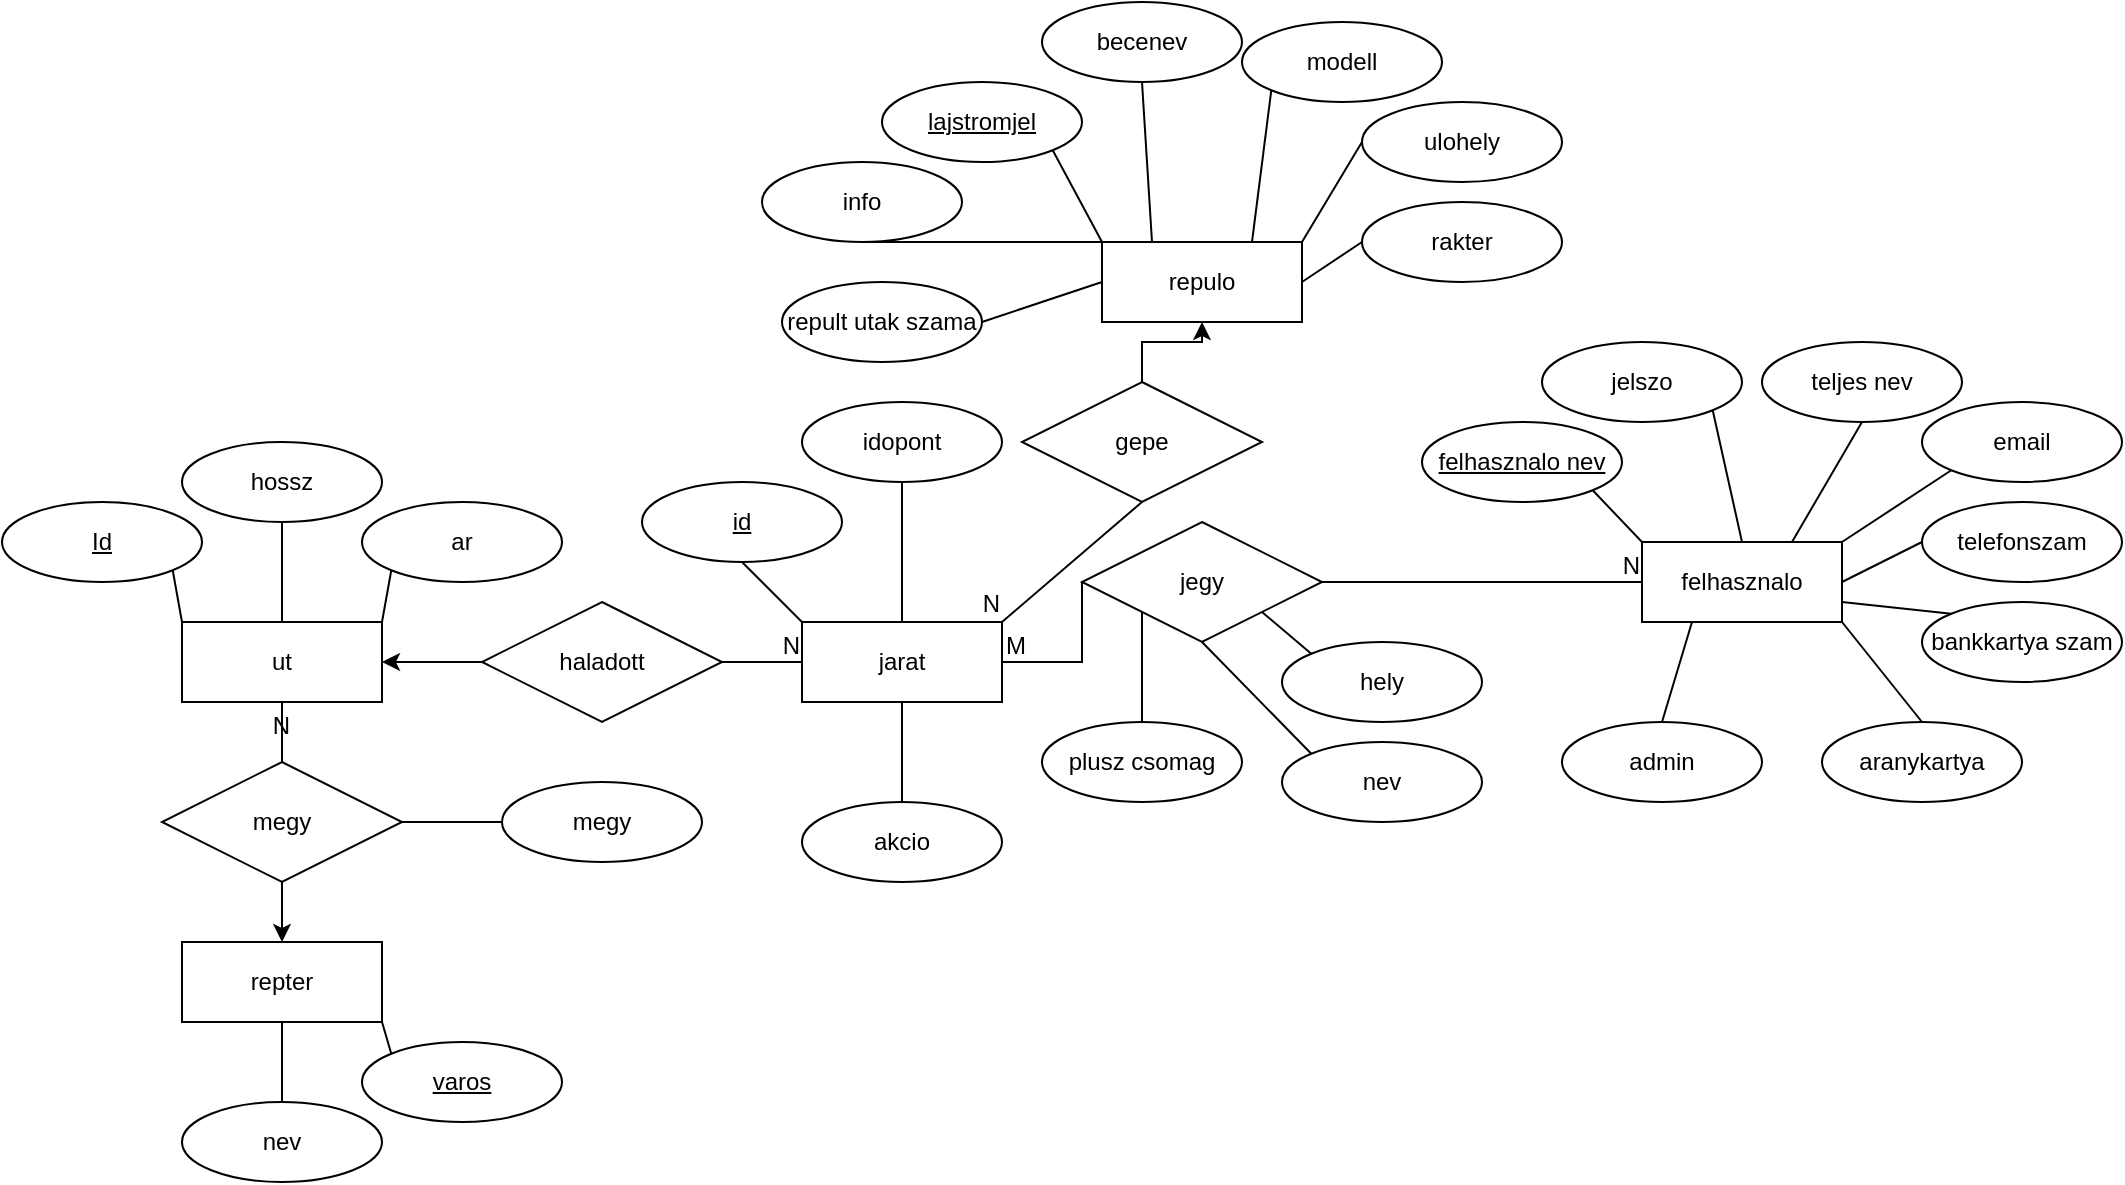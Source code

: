 <mxfile version="22.1.1" type="device" pages="2">
  <diagram name="1 oldal" id="vK_z3yx_Y0sfjF7aaBx6">
    <mxGraphModel dx="1393" dy="789" grid="1" gridSize="10" guides="1" tooltips="1" connect="1" arrows="1" fold="1" page="1" pageScale="1" pageWidth="2339" pageHeight="3300" math="0" shadow="0">
      <root>
        <mxCell id="0" />
        <mxCell id="1" parent="0" />
        <mxCell id="Cy_7onBGqacru4oTQHjf-54" value="" style="endArrow=none;html=1;rounded=0;exitX=0.5;exitY=1;exitDx=0;exitDy=0;entryX=0.5;entryY=0;entryDx=0;entryDy=0;" parent="1" source="Cy_7onBGqacru4oTQHjf-81" target="Cy_7onBGqacru4oTQHjf-88" edge="1">
          <mxGeometry width="50" height="50" relative="1" as="geometry">
            <mxPoint x="320.0" y="470" as="sourcePoint" />
            <mxPoint x="270" y="660" as="targetPoint" />
          </mxGeometry>
        </mxCell>
        <mxCell id="Cy_7onBGqacru4oTQHjf-57" value="" style="endArrow=none;html=1;rounded=0;entryX=1;entryY=1;entryDx=0;entryDy=0;exitX=0;exitY=0;exitDx=0;exitDy=0;" parent="1" source="Cy_7onBGqacru4oTQHjf-88" target="Cy_7onBGqacru4oTQHjf-82" edge="1">
          <mxGeometry width="50" height="50" relative="1" as="geometry">
            <mxPoint x="630" y="410" as="sourcePoint" />
            <mxPoint x="600" y="370" as="targetPoint" />
          </mxGeometry>
        </mxCell>
        <mxCell id="Cy_7onBGqacru4oTQHjf-58" value="" style="endArrow=none;html=1;rounded=0;entryX=0.5;entryY=1;entryDx=0;entryDy=0;exitX=0.25;exitY=0;exitDx=0;exitDy=0;" parent="1" source="Cy_7onBGqacru4oTQHjf-88" target="Cy_7onBGqacru4oTQHjf-86" edge="1">
          <mxGeometry width="50" height="50" relative="1" as="geometry">
            <mxPoint x="660" y="410" as="sourcePoint" />
            <mxPoint x="660" y="370" as="targetPoint" />
          </mxGeometry>
        </mxCell>
        <mxCell id="Cy_7onBGqacru4oTQHjf-59" value="" style="endArrow=none;html=1;rounded=0;entryX=0;entryY=1;entryDx=0;entryDy=0;exitX=0.75;exitY=0;exitDx=0;exitDy=0;" parent="1" source="Cy_7onBGqacru4oTQHjf-88" target="Cy_7onBGqacru4oTQHjf-85" edge="1">
          <mxGeometry width="50" height="50" relative="1" as="geometry">
            <mxPoint x="720" y="410" as="sourcePoint" />
            <mxPoint x="747.574" y="368.284" as="targetPoint" />
          </mxGeometry>
        </mxCell>
        <mxCell id="Cy_7onBGqacru4oTQHjf-60" value="" style="endArrow=none;html=1;rounded=0;exitX=0;exitY=0.5;exitDx=0;exitDy=0;entryX=1;entryY=0;entryDx=0;entryDy=0;" parent="1" source="Cy_7onBGqacru4oTQHjf-84" target="Cy_7onBGqacru4oTQHjf-88" edge="1">
          <mxGeometry width="50" height="50" relative="1" as="geometry">
            <mxPoint x="780.0" y="430" as="sourcePoint" />
            <mxPoint x="750" y="440" as="targetPoint" />
          </mxGeometry>
        </mxCell>
        <mxCell id="Cy_7onBGqacru4oTQHjf-61" value="" style="endArrow=none;html=1;rounded=0;entryX=0;entryY=0.5;entryDx=0;entryDy=0;exitX=1;exitY=0.5;exitDx=0;exitDy=0;" parent="1" source="Cy_7onBGqacru4oTQHjf-88" target="Cy_7onBGqacru4oTQHjf-83" edge="1">
          <mxGeometry width="50" height="50" relative="1" as="geometry">
            <mxPoint x="750" y="470" as="sourcePoint" />
            <mxPoint x="787.574" y="495.716" as="targetPoint" />
          </mxGeometry>
        </mxCell>
        <mxCell id="Cy_7onBGqacru4oTQHjf-68" value="" style="endArrow=none;html=1;rounded=0;exitX=0.5;exitY=0;exitDx=0;exitDy=0;entryX=0.5;entryY=1;entryDx=0;entryDy=0;" parent="1" source="Cy_7onBGqacru4oTQHjf-87" target="Cy_7onBGqacru4oTQHjf-147" edge="1">
          <mxGeometry width="50" height="50" relative="1" as="geometry">
            <mxPoint x="435.0" y="820" as="sourcePoint" />
            <mxPoint x="630" y="810" as="targetPoint" />
          </mxGeometry>
        </mxCell>
        <mxCell id="Cy_7onBGqacru4oTQHjf-77" value="Id" style="ellipse;whiteSpace=wrap;html=1;align=center;fontStyle=4;" parent="1" vertex="1">
          <mxGeometry x="80" y="580" width="100" height="40" as="geometry" />
        </mxCell>
        <mxCell id="Cy_7onBGqacru4oTQHjf-78" value="ut" style="whiteSpace=wrap;html=1;align=center;" parent="1" vertex="1">
          <mxGeometry x="170" y="640" width="100" height="40" as="geometry" />
        </mxCell>
        <mxCell id="Cy_7onBGqacru4oTQHjf-79" value="" style="endArrow=none;html=1;rounded=0;exitX=1;exitY=1;exitDx=0;exitDy=0;entryX=0;entryY=0;entryDx=0;entryDy=0;" parent="1" source="Cy_7onBGqacru4oTQHjf-77" target="Cy_7onBGqacru4oTQHjf-78" edge="1">
          <mxGeometry relative="1" as="geometry">
            <mxPoint x="110" y="610" as="sourcePoint" />
            <mxPoint x="270" y="610" as="targetPoint" />
          </mxGeometry>
        </mxCell>
        <mxCell id="Cy_7onBGqacru4oTQHjf-81" value="info" style="ellipse;whiteSpace=wrap;html=1;align=center;" parent="1" vertex="1">
          <mxGeometry x="460" y="410" width="100" height="40" as="geometry" />
        </mxCell>
        <mxCell id="Cy_7onBGqacru4oTQHjf-82" value="lajstromjel" style="ellipse;whiteSpace=wrap;html=1;align=center;fontStyle=4;" parent="1" vertex="1">
          <mxGeometry x="520" y="370" width="100" height="40" as="geometry" />
        </mxCell>
        <mxCell id="Cy_7onBGqacru4oTQHjf-83" value="rakter" style="ellipse;whiteSpace=wrap;html=1;align=center;" parent="1" vertex="1">
          <mxGeometry x="760" y="430" width="100" height="40" as="geometry" />
        </mxCell>
        <mxCell id="Cy_7onBGqacru4oTQHjf-84" value="ulohely" style="ellipse;whiteSpace=wrap;html=1;align=center;" parent="1" vertex="1">
          <mxGeometry x="760" y="380" width="100" height="40" as="geometry" />
        </mxCell>
        <mxCell id="Cy_7onBGqacru4oTQHjf-85" value="modell" style="ellipse;whiteSpace=wrap;html=1;align=center;" parent="1" vertex="1">
          <mxGeometry x="700" y="340" width="100" height="40" as="geometry" />
        </mxCell>
        <mxCell id="Cy_7onBGqacru4oTQHjf-86" value="becenev" style="ellipse;whiteSpace=wrap;html=1;align=center;" parent="1" vertex="1">
          <mxGeometry x="600" y="330" width="100" height="40" as="geometry" />
        </mxCell>
        <mxCell id="Cy_7onBGqacru4oTQHjf-87" value="akcio" style="ellipse;whiteSpace=wrap;html=1;align=center;" parent="1" vertex="1">
          <mxGeometry x="480" y="730" width="100" height="40" as="geometry" />
        </mxCell>
        <mxCell id="Cy_7onBGqacru4oTQHjf-88" value="repulo" style="whiteSpace=wrap;html=1;align=center;" parent="1" vertex="1">
          <mxGeometry x="630" y="450" width="100" height="40" as="geometry" />
        </mxCell>
        <mxCell id="Cy_7onBGqacru4oTQHjf-89" value="repter" style="whiteSpace=wrap;html=1;align=center;" parent="1" vertex="1">
          <mxGeometry x="170" y="800" width="100" height="40" as="geometry" />
        </mxCell>
        <mxCell id="Cy_7onBGqacru4oTQHjf-91" value="nev" style="ellipse;whiteSpace=wrap;html=1;align=center;" parent="1" vertex="1">
          <mxGeometry x="170" y="880" width="100" height="40" as="geometry" />
        </mxCell>
        <mxCell id="Cy_7onBGqacru4oTQHjf-93" value="" style="endArrow=none;html=1;rounded=0;entryX=1;entryY=1;entryDx=0;entryDy=0;exitX=0;exitY=0;exitDx=0;exitDy=0;" parent="1" source="Cy_7onBGqacru4oTQHjf-104" target="Cy_7onBGqacru4oTQHjf-89" edge="1">
          <mxGeometry relative="1" as="geometry">
            <mxPoint x="340" y="880" as="sourcePoint" />
            <mxPoint x="100" y="780" as="targetPoint" />
          </mxGeometry>
        </mxCell>
        <mxCell id="Cy_7onBGqacru4oTQHjf-94" value="" style="endArrow=none;html=1;rounded=0;exitX=0.5;exitY=1;exitDx=0;exitDy=0;entryX=0.5;entryY=0;entryDx=0;entryDy=0;" parent="1" source="Cy_7onBGqacru4oTQHjf-89" target="Cy_7onBGqacru4oTQHjf-91" edge="1">
          <mxGeometry relative="1" as="geometry">
            <mxPoint x="-60" y="780" as="sourcePoint" />
            <mxPoint x="100" y="780" as="targetPoint" />
          </mxGeometry>
        </mxCell>
        <mxCell id="Cy_7onBGqacru4oTQHjf-95" value="felhasznalo" style="whiteSpace=wrap;html=1;align=center;" parent="1" vertex="1">
          <mxGeometry x="900" y="600" width="100" height="40" as="geometry" />
        </mxCell>
        <mxCell id="Cy_7onBGqacru4oTQHjf-96" value="felhasznalo nev" style="ellipse;whiteSpace=wrap;html=1;align=center;fontStyle=4;" parent="1" vertex="1">
          <mxGeometry x="790" y="540" width="100" height="40" as="geometry" />
        </mxCell>
        <mxCell id="Cy_7onBGqacru4oTQHjf-97" value="jelszo" style="ellipse;whiteSpace=wrap;html=1;align=center;" parent="1" vertex="1">
          <mxGeometry x="850" y="500" width="100" height="40" as="geometry" />
        </mxCell>
        <mxCell id="Cy_7onBGqacru4oTQHjf-98" value="teljes nev" style="ellipse;whiteSpace=wrap;html=1;align=center;" parent="1" vertex="1">
          <mxGeometry x="960" y="500" width="100" height="40" as="geometry" />
        </mxCell>
        <mxCell id="Cy_7onBGqacru4oTQHjf-99" value="email" style="ellipse;whiteSpace=wrap;html=1;align=center;" parent="1" vertex="1">
          <mxGeometry x="1040" y="530" width="100" height="40" as="geometry" />
        </mxCell>
        <mxCell id="Cy_7onBGqacru4oTQHjf-100" value="telefonszam" style="ellipse;whiteSpace=wrap;html=1;align=center;" parent="1" vertex="1">
          <mxGeometry x="1040" y="580" width="100" height="40" as="geometry" />
        </mxCell>
        <mxCell id="Cy_7onBGqacru4oTQHjf-101" value="bankkartya szam" style="ellipse;whiteSpace=wrap;html=1;align=center;" parent="1" vertex="1">
          <mxGeometry x="1040" y="630" width="100" height="40" as="geometry" />
        </mxCell>
        <mxCell id="Cy_7onBGqacru4oTQHjf-104" value="varos" style="ellipse;whiteSpace=wrap;html=1;align=center;fontStyle=4;" parent="1" vertex="1">
          <mxGeometry x="260" y="850" width="100" height="40" as="geometry" />
        </mxCell>
        <mxCell id="Cy_7onBGqacru4oTQHjf-107" value="" style="endArrow=none;html=1;rounded=0;entryX=0;entryY=0;entryDx=0;entryDy=0;exitX=1;exitY=0.75;exitDx=0;exitDy=0;" parent="1" source="Cy_7onBGqacru4oTQHjf-95" target="Cy_7onBGqacru4oTQHjf-101" edge="1">
          <mxGeometry relative="1" as="geometry">
            <mxPoint x="600" y="720" as="sourcePoint" />
            <mxPoint x="1070" y="680" as="targetPoint" />
          </mxGeometry>
        </mxCell>
        <mxCell id="Cy_7onBGqacru4oTQHjf-110" value="" style="endArrow=none;html=1;rounded=0;exitX=0.5;exitY=0;exitDx=0;exitDy=0;entryX=1;entryY=1;entryDx=0;entryDy=0;" parent="1" source="Me0E7q63XBN8IqLfa_M3-3" target="Cy_7onBGqacru4oTQHjf-95" edge="1">
          <mxGeometry relative="1" as="geometry">
            <mxPoint x="1000" y="710" as="sourcePoint" />
            <mxPoint x="1000" y="810" as="targetPoint" />
          </mxGeometry>
        </mxCell>
        <mxCell id="Cy_7onBGqacru4oTQHjf-111" value="" style="endArrow=none;html=1;rounded=0;entryX=0.5;entryY=1;entryDx=0;entryDy=0;exitX=0.75;exitY=0;exitDx=0;exitDy=0;" parent="1" source="Cy_7onBGqacru4oTQHjf-95" target="Cy_7onBGqacru4oTQHjf-98" edge="1">
          <mxGeometry relative="1" as="geometry">
            <mxPoint x="600" y="720" as="sourcePoint" />
            <mxPoint x="760" y="720" as="targetPoint" />
          </mxGeometry>
        </mxCell>
        <mxCell id="Cy_7onBGqacru4oTQHjf-112" value="" style="endArrow=none;html=1;rounded=0;entryX=0;entryY=1;entryDx=0;entryDy=0;exitX=1;exitY=0;exitDx=0;exitDy=0;" parent="1" source="Cy_7onBGqacru4oTQHjf-95" target="Cy_7onBGqacru4oTQHjf-99" edge="1">
          <mxGeometry relative="1" as="geometry">
            <mxPoint x="600" y="720" as="sourcePoint" />
            <mxPoint x="760" y="720" as="targetPoint" />
          </mxGeometry>
        </mxCell>
        <mxCell id="Cy_7onBGqacru4oTQHjf-113" value="" style="endArrow=none;html=1;rounded=0;entryX=0;entryY=0.5;entryDx=0;entryDy=0;exitX=1;exitY=0.5;exitDx=0;exitDy=0;" parent="1" source="Cy_7onBGqacru4oTQHjf-95" target="Cy_7onBGqacru4oTQHjf-100" edge="1">
          <mxGeometry relative="1" as="geometry">
            <mxPoint x="600" y="720" as="sourcePoint" />
            <mxPoint x="760" y="720" as="targetPoint" />
          </mxGeometry>
        </mxCell>
        <mxCell id="Cy_7onBGqacru4oTQHjf-114" value="" style="endArrow=none;html=1;rounded=0;entryX=1;entryY=1;entryDx=0;entryDy=0;exitX=0;exitY=0;exitDx=0;exitDy=0;" parent="1" source="Cy_7onBGqacru4oTQHjf-95" target="Cy_7onBGqacru4oTQHjf-96" edge="1">
          <mxGeometry relative="1" as="geometry">
            <mxPoint x="600" y="720" as="sourcePoint" />
            <mxPoint x="760" y="720" as="targetPoint" />
          </mxGeometry>
        </mxCell>
        <mxCell id="Cy_7onBGqacru4oTQHjf-115" value="" style="endArrow=none;html=1;rounded=0;entryX=1;entryY=1;entryDx=0;entryDy=0;exitX=0.5;exitY=0;exitDx=0;exitDy=0;" parent="1" source="Cy_7onBGqacru4oTQHjf-95" target="Cy_7onBGqacru4oTQHjf-97" edge="1">
          <mxGeometry relative="1" as="geometry">
            <mxPoint x="600" y="720" as="sourcePoint" />
            <mxPoint x="760" y="720" as="targetPoint" />
          </mxGeometry>
        </mxCell>
        <mxCell id="Cy_7onBGqacru4oTQHjf-121" value="jegy" style="shape=rhombus;perimeter=rhombusPerimeter;whiteSpace=wrap;html=1;align=center;" parent="1" vertex="1">
          <mxGeometry x="620" y="590" width="120" height="60" as="geometry" />
        </mxCell>
        <mxCell id="Cy_7onBGqacru4oTQHjf-125" value="plusz csomag" style="ellipse;whiteSpace=wrap;html=1;align=center;" parent="1" vertex="1">
          <mxGeometry x="600" y="690" width="100" height="40" as="geometry" />
        </mxCell>
        <mxCell id="Cy_7onBGqacru4oTQHjf-126" value="" style="endArrow=none;html=1;rounded=0;exitX=0;exitY=1;exitDx=0;exitDy=0;entryX=0.5;entryY=0;entryDx=0;entryDy=0;" parent="1" source="Cy_7onBGqacru4oTQHjf-121" target="Cy_7onBGqacru4oTQHjf-125" edge="1">
          <mxGeometry relative="1" as="geometry">
            <mxPoint x="580" y="740" as="sourcePoint" />
            <mxPoint x="740" y="740" as="targetPoint" />
          </mxGeometry>
        </mxCell>
        <mxCell id="Cy_7onBGqacru4oTQHjf-131" value="idopont" style="ellipse;whiteSpace=wrap;html=1;align=center;" parent="1" vertex="1">
          <mxGeometry x="480" y="530" width="100" height="40" as="geometry" />
        </mxCell>
        <mxCell id="Cy_7onBGqacru4oTQHjf-133" value="" style="endArrow=none;html=1;rounded=0;exitX=0.5;exitY=1;exitDx=0;exitDy=0;entryX=0.5;entryY=0;entryDx=0;entryDy=0;" parent="1" source="Cy_7onBGqacru4oTQHjf-131" target="Cy_7onBGqacru4oTQHjf-147" edge="1">
          <mxGeometry relative="1" as="geometry">
            <mxPoint x="210" y="770" as="sourcePoint" />
            <mxPoint x="710" y="800" as="targetPoint" />
          </mxGeometry>
        </mxCell>
        <mxCell id="Cy_7onBGqacru4oTQHjf-136" value="ar" style="ellipse;whiteSpace=wrap;html=1;align=center;" parent="1" vertex="1">
          <mxGeometry x="260" y="580" width="100" height="40" as="geometry" />
        </mxCell>
        <mxCell id="Cy_7onBGqacru4oTQHjf-138" value="hossz" style="ellipse;whiteSpace=wrap;html=1;align=center;" parent="1" vertex="1">
          <mxGeometry x="170" y="550" width="100" height="40" as="geometry" />
        </mxCell>
        <mxCell id="Cy_7onBGqacru4oTQHjf-139" value="" style="endArrow=none;html=1;rounded=0;entryX=0.5;entryY=0;entryDx=0;entryDy=0;exitX=0.5;exitY=1;exitDx=0;exitDy=0;" parent="1" source="Cy_7onBGqacru4oTQHjf-138" target="Cy_7onBGqacru4oTQHjf-78" edge="1">
          <mxGeometry relative="1" as="geometry">
            <mxPoint x="60" y="770" as="sourcePoint" />
            <mxPoint x="220" y="770" as="targetPoint" />
          </mxGeometry>
        </mxCell>
        <mxCell id="Cy_7onBGqacru4oTQHjf-142" value="" style="endArrow=none;html=1;rounded=0;entryX=0;entryY=1;entryDx=0;entryDy=0;" parent="1" target="Cy_7onBGqacru4oTQHjf-136" edge="1">
          <mxGeometry relative="1" as="geometry">
            <mxPoint x="270" y="640" as="sourcePoint" />
            <mxPoint x="220" y="770" as="targetPoint" />
          </mxGeometry>
        </mxCell>
        <mxCell id="Cy_7onBGqacru4oTQHjf-145" value="hely" style="ellipse;whiteSpace=wrap;html=1;align=center;" parent="1" vertex="1">
          <mxGeometry x="720" y="650" width="100" height="40" as="geometry" />
        </mxCell>
        <mxCell id="Cy_7onBGqacru4oTQHjf-146" value="" style="endArrow=none;html=1;rounded=0;entryX=1;entryY=1;entryDx=0;entryDy=0;exitX=0;exitY=0;exitDx=0;exitDy=0;" parent="1" source="Cy_7onBGqacru4oTQHjf-145" target="Cy_7onBGqacru4oTQHjf-121" edge="1">
          <mxGeometry relative="1" as="geometry">
            <mxPoint x="260" y="740" as="sourcePoint" />
            <mxPoint x="420" y="740" as="targetPoint" />
          </mxGeometry>
        </mxCell>
        <mxCell id="Cy_7onBGqacru4oTQHjf-147" value="jarat" style="whiteSpace=wrap;html=1;align=center;" parent="1" vertex="1">
          <mxGeometry x="480" y="640" width="100" height="40" as="geometry" />
        </mxCell>
        <mxCell id="Cy_7onBGqacru4oTQHjf-189" style="edgeStyle=orthogonalEdgeStyle;rounded=0;orthogonalLoop=1;jettySize=auto;html=1;exitX=0.5;exitY=1;exitDx=0;exitDy=0;entryX=0.5;entryY=0;entryDx=0;entryDy=0;" parent="1" source="Cy_7onBGqacru4oTQHjf-148" target="Cy_7onBGqacru4oTQHjf-89" edge="1">
          <mxGeometry relative="1" as="geometry" />
        </mxCell>
        <mxCell id="Cy_7onBGqacru4oTQHjf-148" value="megy" style="shape=rhombus;perimeter=rhombusPerimeter;whiteSpace=wrap;html=1;align=center;" parent="1" vertex="1">
          <mxGeometry x="160" y="710" width="120" height="60" as="geometry" />
        </mxCell>
        <mxCell id="Cy_7onBGqacru4oTQHjf-180" style="edgeStyle=orthogonalEdgeStyle;rounded=0;orthogonalLoop=1;jettySize=auto;html=1;exitX=0;exitY=0.5;exitDx=0;exitDy=0;entryX=1;entryY=0.5;entryDx=0;entryDy=0;" parent="1" source="Cy_7onBGqacru4oTQHjf-155" target="Cy_7onBGqacru4oTQHjf-78" edge="1">
          <mxGeometry relative="1" as="geometry" />
        </mxCell>
        <mxCell id="Cy_7onBGqacru4oTQHjf-155" value="haladott" style="shape=rhombus;perimeter=rhombusPerimeter;whiteSpace=wrap;html=1;align=center;" parent="1" vertex="1">
          <mxGeometry x="320" y="630" width="120" height="60" as="geometry" />
        </mxCell>
        <mxCell id="Cy_7onBGqacru4oTQHjf-157" value="gepe" style="shape=rhombus;perimeter=rhombusPerimeter;whiteSpace=wrap;html=1;align=center;" parent="1" vertex="1">
          <mxGeometry x="590" y="520" width="120" height="60" as="geometry" />
        </mxCell>
        <mxCell id="Cy_7onBGqacru4oTQHjf-159" style="edgeStyle=orthogonalEdgeStyle;rounded=0;orthogonalLoop=1;jettySize=auto;html=1;exitX=0.5;exitY=1;exitDx=0;exitDy=0;" parent="1" source="Cy_7onBGqacru4oTQHjf-101" target="Cy_7onBGqacru4oTQHjf-101" edge="1">
          <mxGeometry relative="1" as="geometry" />
        </mxCell>
        <mxCell id="Cy_7onBGqacru4oTQHjf-160" value="" style="endArrow=none;html=1;rounded=0;entryX=0;entryY=0.5;entryDx=0;entryDy=0;" parent="1" target="Cy_7onBGqacru4oTQHjf-95" edge="1">
          <mxGeometry relative="1" as="geometry">
            <mxPoint x="740" y="620" as="sourcePoint" />
            <mxPoint x="630" y="630" as="targetPoint" />
          </mxGeometry>
        </mxCell>
        <mxCell id="Cy_7onBGqacru4oTQHjf-161" value="" style="resizable=0;html=1;whiteSpace=wrap;align=left;verticalAlign=bottom;" parent="Cy_7onBGqacru4oTQHjf-160" connectable="0" vertex="1">
          <mxGeometry x="-1" relative="1" as="geometry" />
        </mxCell>
        <mxCell id="Cy_7onBGqacru4oTQHjf-162" value="N" style="resizable=0;html=1;whiteSpace=wrap;align=right;verticalAlign=bottom;" parent="Cy_7onBGqacru4oTQHjf-160" connectable="0" vertex="1">
          <mxGeometry x="1" relative="1" as="geometry" />
        </mxCell>
        <mxCell id="Cy_7onBGqacru4oTQHjf-163" value="" style="endArrow=none;html=1;rounded=0;exitX=1;exitY=0.5;exitDx=0;exitDy=0;entryX=0;entryY=0.5;entryDx=0;entryDy=0;" parent="1" source="Cy_7onBGqacru4oTQHjf-147" target="Cy_7onBGqacru4oTQHjf-121" edge="1">
          <mxGeometry relative="1" as="geometry">
            <mxPoint x="440" y="630" as="sourcePoint" />
            <mxPoint x="590.0" y="620.0" as="targetPoint" />
            <Array as="points">
              <mxPoint x="620" y="660" />
            </Array>
          </mxGeometry>
        </mxCell>
        <mxCell id="Cy_7onBGqacru4oTQHjf-164" value="M" style="resizable=0;html=1;whiteSpace=wrap;align=left;verticalAlign=bottom;" parent="Cy_7onBGqacru4oTQHjf-163" connectable="0" vertex="1">
          <mxGeometry x="-1" relative="1" as="geometry" />
        </mxCell>
        <mxCell id="Cy_7onBGqacru4oTQHjf-165" value="" style="resizable=0;html=1;whiteSpace=wrap;align=right;verticalAlign=bottom;" parent="Cy_7onBGqacru4oTQHjf-163" connectable="0" vertex="1">
          <mxGeometry x="1" relative="1" as="geometry" />
        </mxCell>
        <mxCell id="Cy_7onBGqacru4oTQHjf-178" value="" style="endArrow=none;html=1;rounded=0;exitX=0.5;exitY=1;exitDx=0;exitDy=0;entryX=1;entryY=0;entryDx=0;entryDy=0;" parent="1" source="Cy_7onBGqacru4oTQHjf-157" target="Cy_7onBGqacru4oTQHjf-147" edge="1">
          <mxGeometry relative="1" as="geometry">
            <mxPoint x="540" y="610" as="sourcePoint" />
            <mxPoint x="700" y="610" as="targetPoint" />
          </mxGeometry>
        </mxCell>
        <mxCell id="Cy_7onBGqacru4oTQHjf-179" value="N" style="resizable=0;html=1;whiteSpace=wrap;align=right;verticalAlign=bottom;" parent="Cy_7onBGqacru4oTQHjf-178" connectable="0" vertex="1">
          <mxGeometry x="1" relative="1" as="geometry" />
        </mxCell>
        <mxCell id="Cy_7onBGqacru4oTQHjf-181" value="" style="endArrow=none;html=1;rounded=0;entryX=0;entryY=0.5;entryDx=0;entryDy=0;exitX=1;exitY=0.5;exitDx=0;exitDy=0;" parent="1" source="Cy_7onBGqacru4oTQHjf-155" target="Cy_7onBGqacru4oTQHjf-147" edge="1">
          <mxGeometry relative="1" as="geometry">
            <mxPoint x="280" y="680" as="sourcePoint" />
            <mxPoint x="440" y="680" as="targetPoint" />
          </mxGeometry>
        </mxCell>
        <mxCell id="Cy_7onBGqacru4oTQHjf-182" value="N" style="resizable=0;html=1;whiteSpace=wrap;align=right;verticalAlign=bottom;" parent="Cy_7onBGqacru4oTQHjf-181" connectable="0" vertex="1">
          <mxGeometry x="1" relative="1" as="geometry" />
        </mxCell>
        <mxCell id="Cy_7onBGqacru4oTQHjf-187" value="" style="endArrow=none;html=1;rounded=0;entryX=0.5;entryY=1;entryDx=0;entryDy=0;exitX=0.5;exitY=0;exitDx=0;exitDy=0;" parent="1" source="Cy_7onBGqacru4oTQHjf-148" target="Cy_7onBGqacru4oTQHjf-78" edge="1">
          <mxGeometry relative="1" as="geometry">
            <mxPoint x="280" y="740" as="sourcePoint" />
            <mxPoint x="440" y="740" as="targetPoint" />
          </mxGeometry>
        </mxCell>
        <mxCell id="Cy_7onBGqacru4oTQHjf-188" value="N" style="resizable=0;html=1;whiteSpace=wrap;align=right;verticalAlign=bottom;" parent="Cy_7onBGqacru4oTQHjf-187" connectable="0" vertex="1">
          <mxGeometry x="1" relative="1" as="geometry">
            <mxPoint x="5" y="20" as="offset" />
          </mxGeometry>
        </mxCell>
        <mxCell id="8geqeAwZKjz7qRbLFmvx-8" value="id" style="ellipse;whiteSpace=wrap;html=1;align=center;fontStyle=4;" parent="1" vertex="1">
          <mxGeometry x="400" y="570" width="100" height="40" as="geometry" />
        </mxCell>
        <mxCell id="8geqeAwZKjz7qRbLFmvx-9" value="" style="endArrow=none;html=1;rounded=0;exitX=0.5;exitY=1;exitDx=0;exitDy=0;entryX=0;entryY=0;entryDx=0;entryDy=0;" parent="1" source="8geqeAwZKjz7qRbLFmvx-8" target="Cy_7onBGqacru4oTQHjf-147" edge="1">
          <mxGeometry relative="1" as="geometry">
            <mxPoint x="540" y="620" as="sourcePoint" />
            <mxPoint x="700" y="620" as="targetPoint" />
          </mxGeometry>
        </mxCell>
        <mxCell id="8geqeAwZKjz7qRbLFmvx-10" style="edgeStyle=orthogonalEdgeStyle;rounded=0;orthogonalLoop=1;jettySize=auto;html=1;exitX=0.5;exitY=0;exitDx=0;exitDy=0;entryX=0.5;entryY=1;entryDx=0;entryDy=0;" parent="1" source="Cy_7onBGqacru4oTQHjf-157" target="Cy_7onBGqacru4oTQHjf-88" edge="1">
          <mxGeometry relative="1" as="geometry">
            <mxPoint x="1010" y="690" as="sourcePoint" />
            <mxPoint x="1010" y="650" as="targetPoint" />
          </mxGeometry>
        </mxCell>
        <mxCell id="8geqeAwZKjz7qRbLFmvx-11" value="repult utak szama" style="ellipse;whiteSpace=wrap;html=1;align=center;" parent="1" vertex="1">
          <mxGeometry x="470" y="470" width="100" height="40" as="geometry" />
        </mxCell>
        <mxCell id="8geqeAwZKjz7qRbLFmvx-13" value="" style="endArrow=none;html=1;rounded=0;exitX=1;exitY=0.5;exitDx=0;exitDy=0;entryX=0;entryY=0.5;entryDx=0;entryDy=0;" parent="1" source="8geqeAwZKjz7qRbLFmvx-11" target="Cy_7onBGqacru4oTQHjf-88" edge="1">
          <mxGeometry relative="1" as="geometry">
            <mxPoint x="540" y="620" as="sourcePoint" />
            <mxPoint x="700" y="620" as="targetPoint" />
          </mxGeometry>
        </mxCell>
        <mxCell id="Me0E7q63XBN8IqLfa_M3-1" value="megy" style="ellipse;whiteSpace=wrap;html=1;align=center;" parent="1" vertex="1">
          <mxGeometry x="330" y="720" width="100" height="40" as="geometry" />
        </mxCell>
        <mxCell id="Me0E7q63XBN8IqLfa_M3-2" value="" style="endArrow=none;html=1;rounded=0;exitX=1;exitY=0.5;exitDx=0;exitDy=0;entryX=0;entryY=0.5;entryDx=0;entryDy=0;" parent="1" source="Cy_7onBGqacru4oTQHjf-148" target="Me0E7q63XBN8IqLfa_M3-1" edge="1">
          <mxGeometry relative="1" as="geometry">
            <mxPoint x="320" y="820" as="sourcePoint" />
            <mxPoint x="480" y="820" as="targetPoint" />
          </mxGeometry>
        </mxCell>
        <mxCell id="Me0E7q63XBN8IqLfa_M3-3" value="aranykartya" style="ellipse;whiteSpace=wrap;html=1;align=center;" parent="1" vertex="1">
          <mxGeometry x="990" y="690" width="100" height="40" as="geometry" />
        </mxCell>
        <mxCell id="Me0E7q63XBN8IqLfa_M3-4" value="admin" style="ellipse;whiteSpace=wrap;html=1;align=center;" parent="1" vertex="1">
          <mxGeometry x="860" y="690" width="100" height="40" as="geometry" />
        </mxCell>
        <mxCell id="Me0E7q63XBN8IqLfa_M3-5" value="" style="endArrow=none;html=1;rounded=0;exitX=0.25;exitY=1;exitDx=0;exitDy=0;entryX=0.5;entryY=0;entryDx=0;entryDy=0;" parent="1" source="Cy_7onBGqacru4oTQHjf-95" target="Me0E7q63XBN8IqLfa_M3-4" edge="1">
          <mxGeometry relative="1" as="geometry">
            <mxPoint x="770" y="810" as="sourcePoint" />
            <mxPoint x="930" y="810" as="targetPoint" />
          </mxGeometry>
        </mxCell>
        <mxCell id="Me0E7q63XBN8IqLfa_M3-6" value="nev" style="ellipse;whiteSpace=wrap;html=1;align=center;" parent="1" vertex="1">
          <mxGeometry x="720" y="700" width="100" height="40" as="geometry" />
        </mxCell>
        <mxCell id="Me0E7q63XBN8IqLfa_M3-7" value="" style="endArrow=none;html=1;rounded=0;exitX=0.5;exitY=1;exitDx=0;exitDy=0;entryX=0;entryY=0;entryDx=0;entryDy=0;" parent="1" source="Cy_7onBGqacru4oTQHjf-121" target="Me0E7q63XBN8IqLfa_M3-6" edge="1">
          <mxGeometry relative="1" as="geometry">
            <mxPoint x="620" y="800" as="sourcePoint" />
            <mxPoint x="780" y="800" as="targetPoint" />
          </mxGeometry>
        </mxCell>
      </root>
    </mxGraphModel>
  </diagram>
  <diagram id="LWgKnVJLEdd_JIYCejLM" name="Page-2">
    <mxGraphModel dx="992" dy="579" grid="1" gridSize="10" guides="1" tooltips="1" connect="1" arrows="1" fold="1" page="1" pageScale="1" pageWidth="850" pageHeight="1100" math="0" shadow="0">
      <root>
        <mxCell id="0" />
        <mxCell id="1" parent="0" />
        <mxCell id="lgrKN7xAIjQ8AgRbihTf-22" value="Felhasznalo" style="swimlane;fontStyle=0;childLayout=stackLayout;horizontal=1;startSize=26;horizontalStack=0;resizeParent=1;resizeParentMax=0;resizeLast=0;collapsible=1;marginBottom=0;align=center;fontSize=14;" parent="1" vertex="1">
          <mxGeometry x="660" y="20" width="160" height="180" as="geometry" />
        </mxCell>
        <mxCell id="lgrKN7xAIjQ8AgRbihTf-23" value="&lt;u&gt;felhasznalonev&lt;/u&gt;" style="text;strokeColor=none;fillColor=none;spacingLeft=4;spacingRight=4;overflow=hidden;rotatable=0;points=[[0,0.5],[1,0.5]];portConstraint=eastwest;fontSize=12;whiteSpace=wrap;html=1;" parent="lgrKN7xAIjQ8AgRbihTf-22" vertex="1">
          <mxGeometry y="26" width="160" height="30" as="geometry" />
        </mxCell>
        <mxCell id="lgrKN7xAIjQ8AgRbihTf-24" value="aranykartya&lt;br&gt;admin" style="text;strokeColor=none;fillColor=none;spacingLeft=4;spacingRight=4;overflow=hidden;rotatable=0;points=[[0,0.5],[1,0.5]];portConstraint=eastwest;fontSize=12;whiteSpace=wrap;html=1;" parent="lgrKN7xAIjQ8AgRbihTf-22" vertex="1">
          <mxGeometry y="56" width="160" height="30" as="geometry" />
        </mxCell>
        <mxCell id="lgrKN7xAIjQ8AgRbihTf-25" value="jelszo&lt;br&gt;teljesnev&lt;br&gt;&lt;div&gt;email&lt;/div&gt;&lt;div&gt;telefonszam&lt;br&gt;bankkartyaszam&lt;br&gt;&lt;/div&gt;" style="text;strokeColor=none;fillColor=none;spacingLeft=4;spacingRight=4;overflow=hidden;rotatable=0;points=[[0,0.5],[1,0.5]];portConstraint=eastwest;fontSize=12;whiteSpace=wrap;html=1;" parent="lgrKN7xAIjQ8AgRbihTf-22" vertex="1">
          <mxGeometry y="86" width="160" height="94" as="geometry" />
        </mxCell>
        <mxCell id="lgrKN7xAIjQ8AgRbihTf-32" value="Ut" style="swimlane;fontStyle=0;childLayout=stackLayout;horizontal=1;startSize=26;horizontalStack=0;resizeParent=1;resizeParentMax=0;resizeLast=0;collapsible=1;marginBottom=0;align=center;fontSize=14;" parent="1" vertex="1">
          <mxGeometry x="430" y="190" width="160" height="150" as="geometry" />
        </mxCell>
        <mxCell id="lgrKN7xAIjQ8AgRbihTf-33" value="&lt;u&gt;id&lt;/u&gt;" style="text;strokeColor=none;fillColor=none;spacingLeft=4;spacingRight=4;overflow=hidden;rotatable=0;points=[[0,0.5],[1,0.5]];portConstraint=eastwest;fontSize=12;whiteSpace=wrap;html=1;" parent="lgrKN7xAIjQ8AgRbihTf-32" vertex="1">
          <mxGeometry y="26" width="160" height="30" as="geometry" />
        </mxCell>
        <mxCell id="lgrKN7xAIjQ8AgRbihTf-34" value="Repter.varos1" style="text;strokeColor=none;fillColor=none;spacingLeft=4;spacingRight=4;overflow=hidden;rotatable=0;points=[[0,0.5],[1,0.5]];portConstraint=eastwest;fontSize=12;whiteSpace=wrap;html=1;" parent="lgrKN7xAIjQ8AgRbihTf-32" vertex="1">
          <mxGeometry y="56" width="160" height="36" as="geometry" />
        </mxCell>
        <mxCell id="lgrKN7xAIjQ8AgRbihTf-35" value="ar&lt;br&gt;hossz&lt;br&gt;megy" style="text;strokeColor=none;fillColor=none;spacingLeft=4;spacingRight=4;overflow=hidden;rotatable=0;points=[[0,0.5],[1,0.5]];portConstraint=eastwest;fontSize=12;whiteSpace=wrap;html=1;" parent="lgrKN7xAIjQ8AgRbihTf-32" vertex="1">
          <mxGeometry y="92" width="160" height="58" as="geometry" />
        </mxCell>
        <mxCell id="lgrKN7xAIjQ8AgRbihTf-36" value="Repter" style="swimlane;fontStyle=0;childLayout=stackLayout;horizontal=1;startSize=26;horizontalStack=0;resizeParent=1;resizeParentMax=0;resizeLast=0;collapsible=1;marginBottom=0;align=center;fontSize=14;" parent="1" vertex="1">
          <mxGeometry x="660" y="222" width="160" height="86" as="geometry" />
        </mxCell>
        <mxCell id="lgrKN7xAIjQ8AgRbihTf-37" value="&lt;u&gt;varos&lt;/u&gt;" style="text;strokeColor=none;fillColor=none;spacingLeft=4;spacingRight=4;overflow=hidden;rotatable=0;points=[[0,0.5],[1,0.5]];portConstraint=eastwest;fontSize=12;whiteSpace=wrap;html=1;" parent="lgrKN7xAIjQ8AgRbihTf-36" vertex="1">
          <mxGeometry y="26" width="160" height="30" as="geometry" />
        </mxCell>
        <mxCell id="lgrKN7xAIjQ8AgRbihTf-38" value="nev" style="text;strokeColor=none;fillColor=none;spacingLeft=4;spacingRight=4;overflow=hidden;rotatable=0;points=[[0,0.5],[1,0.5]];portConstraint=eastwest;fontSize=12;whiteSpace=wrap;html=1;" parent="lgrKN7xAIjQ8AgRbihTf-36" vertex="1">
          <mxGeometry y="56" width="160" height="30" as="geometry" />
        </mxCell>
        <mxCell id="lgrKN7xAIjQ8AgRbihTf-40" value="Jarat" style="swimlane;fontStyle=0;childLayout=stackLayout;horizontal=1;startSize=26;horizontalStack=0;resizeParent=1;resizeParentMax=0;resizeLast=0;collapsible=1;marginBottom=0;align=center;fontSize=14;" parent="1" vertex="1">
          <mxGeometry x="200" y="20" width="160" height="150" as="geometry" />
        </mxCell>
        <mxCell id="lgrKN7xAIjQ8AgRbihTf-41" value="&lt;u&gt;id&lt;/u&gt;" style="text;strokeColor=none;fillColor=none;spacingLeft=4;spacingRight=4;overflow=hidden;rotatable=0;points=[[0,0.5],[1,0.5]];portConstraint=eastwest;fontSize=12;whiteSpace=wrap;html=1;" parent="lgrKN7xAIjQ8AgRbihTf-40" vertex="1">
          <mxGeometry y="26" width="160" height="30" as="geometry" />
        </mxCell>
        <mxCell id="lgrKN7xAIjQ8AgRbihTf-42" value="Ut.id&lt;br&gt;Repulo.lajstromjel" style="text;strokeColor=none;fillColor=none;spacingLeft=4;spacingRight=4;overflow=hidden;rotatable=0;points=[[0,0.5],[1,0.5]];portConstraint=eastwest;fontSize=12;whiteSpace=wrap;html=1;" parent="lgrKN7xAIjQ8AgRbihTf-40" vertex="1">
          <mxGeometry y="56" width="160" height="54" as="geometry" />
        </mxCell>
        <mxCell id="lgrKN7xAIjQ8AgRbihTf-43" value="idopont&lt;br&gt;akcio" style="text;strokeColor=none;fillColor=none;spacingLeft=4;spacingRight=4;overflow=hidden;rotatable=0;points=[[0,0.5],[1,0.5]];portConstraint=eastwest;fontSize=12;whiteSpace=wrap;html=1;" parent="lgrKN7xAIjQ8AgRbihTf-40" vertex="1">
          <mxGeometry y="110" width="160" height="40" as="geometry" />
        </mxCell>
        <mxCell id="lgrKN7xAIjQ8AgRbihTf-57" value="Repulo" style="swimlane;fontStyle=0;childLayout=stackLayout;horizontal=1;startSize=26;horizontalStack=0;resizeParent=1;resizeParentMax=0;resizeLast=0;collapsible=1;marginBottom=0;align=center;fontSize=14;" parent="1" vertex="1">
          <mxGeometry x="10" y="20" width="160" height="150" as="geometry" />
        </mxCell>
        <mxCell id="lgrKN7xAIjQ8AgRbihTf-58" value="&lt;u&gt;lajstromjel&lt;/u&gt;" style="text;strokeColor=none;fillColor=none;spacingLeft=4;spacingRight=4;overflow=hidden;rotatable=0;points=[[0,0.5],[1,0.5]];portConstraint=eastwest;fontSize=12;whiteSpace=wrap;html=1;" parent="lgrKN7xAIjQ8AgRbihTf-57" vertex="1">
          <mxGeometry y="26" width="160" height="30" as="geometry" />
        </mxCell>
        <mxCell id="lgrKN7xAIjQ8AgRbihTf-59" value="becenev&lt;br&gt;modell&lt;br&gt;ulohely&lt;br&gt;rakter&lt;br&gt;info&lt;br&gt;reput utak szama" style="text;strokeColor=none;fillColor=none;spacingLeft=4;spacingRight=4;overflow=hidden;rotatable=0;points=[[0,0.5],[1,0.5]];portConstraint=eastwest;fontSize=12;whiteSpace=wrap;html=1;" parent="lgrKN7xAIjQ8AgRbihTf-57" vertex="1">
          <mxGeometry y="56" width="160" height="94" as="geometry" />
        </mxCell>
        <mxCell id="lgrKN7xAIjQ8AgRbihTf-65" value="Jegy" style="swimlane;fontStyle=0;childLayout=stackLayout;horizontal=1;startSize=26;horizontalStack=0;resizeParent=1;resizeParentMax=0;resizeLast=0;collapsible=1;marginBottom=0;align=center;fontSize=14;" parent="1" vertex="1">
          <mxGeometry x="430" y="20" width="160" height="140" as="geometry" />
        </mxCell>
        <mxCell id="lgrKN7xAIjQ8AgRbihTf-66" value="&lt;u&gt;Jarat.id&lt;/u&gt;" style="text;strokeColor=none;fillColor=none;spacingLeft=4;spacingRight=4;overflow=hidden;rotatable=0;points=[[0,0.5],[1,0.5]];portConstraint=eastwest;fontSize=12;whiteSpace=wrap;html=1;" parent="lgrKN7xAIjQ8AgRbihTf-65" vertex="1">
          <mxGeometry y="26" width="160" height="30" as="geometry" />
        </mxCell>
        <mxCell id="lgrKN7xAIjQ8AgRbihTf-67" value="&lt;u&gt;hely&lt;/u&gt;" style="text;strokeColor=none;fillColor=none;spacingLeft=4;spacingRight=4;overflow=hidden;rotatable=0;points=[[0,0.5],[1,0.5]];portConstraint=eastwest;fontSize=12;whiteSpace=wrap;html=1;" parent="lgrKN7xAIjQ8AgRbihTf-65" vertex="1">
          <mxGeometry y="56" width="160" height="30" as="geometry" />
        </mxCell>
        <mxCell id="lgrKN7xAIjQ8AgRbihTf-68" value="Felhasznalo.felhasznalonev&lt;br&gt;plusz csomag&lt;br&gt;nev" style="text;strokeColor=none;fillColor=none;spacingLeft=4;spacingRight=4;overflow=hidden;rotatable=0;points=[[0,0.5],[1,0.5]];portConstraint=eastwest;fontSize=12;whiteSpace=wrap;html=1;" parent="lgrKN7xAIjQ8AgRbihTf-65" vertex="1">
          <mxGeometry y="86" width="160" height="54" as="geometry" />
        </mxCell>
        <mxCell id="lgrKN7xAIjQ8AgRbihTf-70" value="" style="endArrow=none;html=1;rounded=0;entryX=0;entryY=0.5;entryDx=0;entryDy=0;exitX=1;exitY=0.5;exitDx=0;exitDy=0;" parent="1" target="lgrKN7xAIjQ8AgRbihTf-37" edge="1" source="lgrKN7xAIjQ8AgRbihTf-34">
          <mxGeometry relative="1" as="geometry">
            <mxPoint x="590" y="90" as="sourcePoint" />
            <mxPoint x="690" y="190" as="targetPoint" />
          </mxGeometry>
        </mxCell>
        <mxCell id="lgrKN7xAIjQ8AgRbihTf-74" value="" style="endArrow=none;html=1;rounded=0;exitX=1;exitY=0.5;exitDx=0;exitDy=0;entryX=0;entryY=0.5;entryDx=0;entryDy=0;" parent="1" source="lgrKN7xAIjQ8AgRbihTf-68" target="lgrKN7xAIjQ8AgRbihTf-23" edge="1">
          <mxGeometry relative="1" as="geometry">
            <mxPoint x="480" y="440" as="sourcePoint" />
            <mxPoint x="640" y="440" as="targetPoint" />
          </mxGeometry>
        </mxCell>
        <mxCell id="lgrKN7xAIjQ8AgRbihTf-75" value="" style="endArrow=none;html=1;rounded=0;exitX=0;exitY=0.5;exitDx=0;exitDy=0;entryX=1;entryY=0.5;entryDx=0;entryDy=0;" parent="1" source="lgrKN7xAIjQ8AgRbihTf-66" target="lgrKN7xAIjQ8AgRbihTf-41" edge="1">
          <mxGeometry relative="1" as="geometry">
            <mxPoint x="490" y="460" as="sourcePoint" />
            <mxPoint x="650" y="460" as="targetPoint" />
          </mxGeometry>
        </mxCell>
        <mxCell id="lgrKN7xAIjQ8AgRbihTf-76" value="" style="endArrow=none;html=1;rounded=0;exitX=1;exitY=0.5;exitDx=0;exitDy=0;entryX=0;entryY=0.5;entryDx=0;entryDy=0;" parent="1" source="lgrKN7xAIjQ8AgRbihTf-58" target="lgrKN7xAIjQ8AgRbihTf-42" edge="1">
          <mxGeometry relative="1" as="geometry">
            <mxPoint x="80" y="450" as="sourcePoint" />
            <mxPoint x="240" y="450" as="targetPoint" />
          </mxGeometry>
        </mxCell>
        <mxCell id="lgrKN7xAIjQ8AgRbihTf-78" value="" style="endArrow=none;html=1;rounded=0;exitX=1;exitY=0.5;exitDx=0;exitDy=0;entryX=0;entryY=0.5;entryDx=0;entryDy=0;" parent="1" source="lgrKN7xAIjQ8AgRbihTf-42" target="lgrKN7xAIjQ8AgRbihTf-33" edge="1">
          <mxGeometry relative="1" as="geometry">
            <mxPoint x="80" y="460" as="sourcePoint" />
            <mxPoint x="240" y="460" as="targetPoint" />
          </mxGeometry>
        </mxCell>
      </root>
    </mxGraphModel>
  </diagram>
</mxfile>
